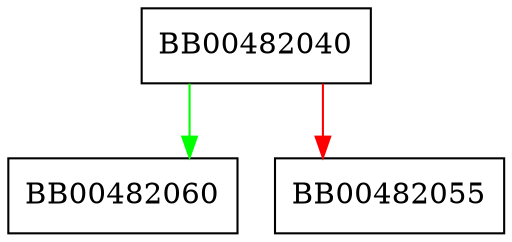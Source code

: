 digraph ssl_handshake_md {
  node [shape="box"];
  graph [splines=ortho];
  BB00482040 -> BB00482060 [color="green"];
  BB00482040 -> BB00482055 [color="red"];
}